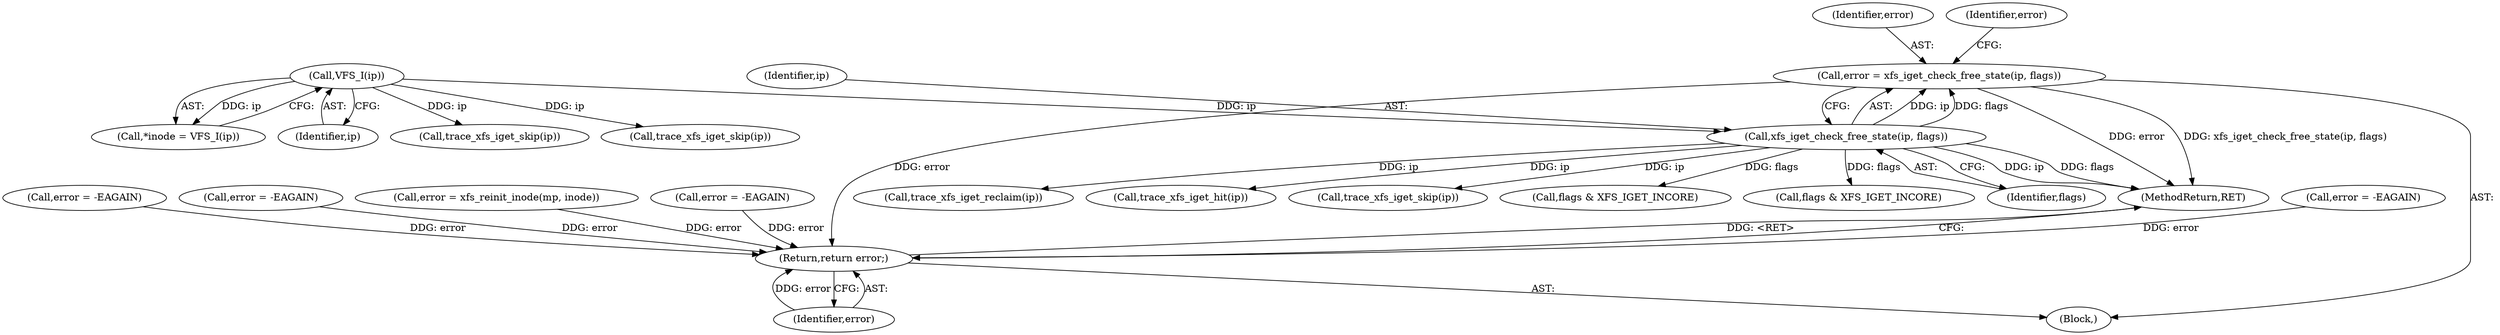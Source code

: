 digraph "0_linux_afca6c5b2595fc44383919fba740c194b0b76aff@API" {
"1000165" [label="(Call,error = xfs_iget_check_free_state(ip, flags))"];
"1000167" [label="(Call,xfs_iget_check_free_state(ip, flags))"];
"1000115" [label="(Call,VFS_I(ip))"];
"1000353" [label="(Return,return error;)"];
"1000165" [label="(Call,error = xfs_iget_check_free_state(ip, flags))"];
"1000311" [label="(Call,error = -EAGAIN)"];
"1000183" [label="(Call,flags & XFS_IGET_INCORE)"];
"1000169" [label="(Identifier,flags)"];
"1000355" [label="(MethodReturn,RET)"];
"1000113" [label="(Call,*inode = VFS_I(ip))"];
"1000116" [label="(Identifier,ip)"];
"1000180" [label="(Call,trace_xfs_iget_reclaim(ip))"];
"1000166" [label="(Identifier,error)"];
"1000322" [label="(Call,trace_xfs_iget_hit(ip))"];
"1000111" [label="(Block,)"];
"1000160" [label="(Call,error = -EAGAIN)"];
"1000187" [label="(Call,error = -EAGAIN)"];
"1000354" [label="(Identifier,error)"];
"1000203" [label="(Call,error = xfs_reinit_inode(mp, inode))"];
"1000171" [label="(Identifier,error)"];
"1000136" [label="(Call,trace_xfs_iget_skip(ip))"];
"1000115" [label="(Call,VFS_I(ip))"];
"1000167" [label="(Call,xfs_iget_check_free_state(ip, flags))"];
"1000155" [label="(Call,trace_xfs_iget_skip(ip))"];
"1000353" [label="(Return,return error;)"];
"1000309" [label="(Call,trace_xfs_iget_skip(ip))"];
"1000168" [label="(Identifier,ip)"];
"1000333" [label="(Call,flags & XFS_IGET_INCORE)"];
"1000141" [label="(Call,error = -EAGAIN)"];
"1000165" -> "1000111"  [label="AST: "];
"1000165" -> "1000167"  [label="CFG: "];
"1000166" -> "1000165"  [label="AST: "];
"1000167" -> "1000165"  [label="AST: "];
"1000171" -> "1000165"  [label="CFG: "];
"1000165" -> "1000355"  [label="DDG: error"];
"1000165" -> "1000355"  [label="DDG: xfs_iget_check_free_state(ip, flags)"];
"1000167" -> "1000165"  [label="DDG: ip"];
"1000167" -> "1000165"  [label="DDG: flags"];
"1000165" -> "1000353"  [label="DDG: error"];
"1000167" -> "1000169"  [label="CFG: "];
"1000168" -> "1000167"  [label="AST: "];
"1000169" -> "1000167"  [label="AST: "];
"1000167" -> "1000355"  [label="DDG: ip"];
"1000167" -> "1000355"  [label="DDG: flags"];
"1000115" -> "1000167"  [label="DDG: ip"];
"1000167" -> "1000180"  [label="DDG: ip"];
"1000167" -> "1000183"  [label="DDG: flags"];
"1000167" -> "1000309"  [label="DDG: ip"];
"1000167" -> "1000322"  [label="DDG: ip"];
"1000167" -> "1000333"  [label="DDG: flags"];
"1000115" -> "1000113"  [label="AST: "];
"1000115" -> "1000116"  [label="CFG: "];
"1000116" -> "1000115"  [label="AST: "];
"1000113" -> "1000115"  [label="CFG: "];
"1000115" -> "1000113"  [label="DDG: ip"];
"1000115" -> "1000136"  [label="DDG: ip"];
"1000115" -> "1000155"  [label="DDG: ip"];
"1000353" -> "1000111"  [label="AST: "];
"1000353" -> "1000354"  [label="CFG: "];
"1000354" -> "1000353"  [label="AST: "];
"1000355" -> "1000353"  [label="CFG: "];
"1000353" -> "1000355"  [label="DDG: <RET>"];
"1000354" -> "1000353"  [label="DDG: error"];
"1000187" -> "1000353"  [label="DDG: error"];
"1000160" -> "1000353"  [label="DDG: error"];
"1000203" -> "1000353"  [label="DDG: error"];
"1000311" -> "1000353"  [label="DDG: error"];
"1000141" -> "1000353"  [label="DDG: error"];
}
